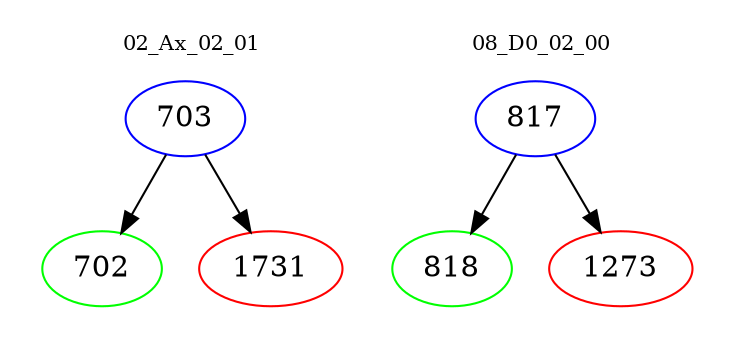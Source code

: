digraph{
subgraph cluster_0 {
color = white
label = "02_Ax_02_01";
fontsize=10;
T0_703 [label="703", color="blue"]
T0_703 -> T0_702 [color="black"]
T0_702 [label="702", color="green"]
T0_703 -> T0_1731 [color="black"]
T0_1731 [label="1731", color="red"]
}
subgraph cluster_1 {
color = white
label = "08_D0_02_00";
fontsize=10;
T1_817 [label="817", color="blue"]
T1_817 -> T1_818 [color="black"]
T1_818 [label="818", color="green"]
T1_817 -> T1_1273 [color="black"]
T1_1273 [label="1273", color="red"]
}
}
